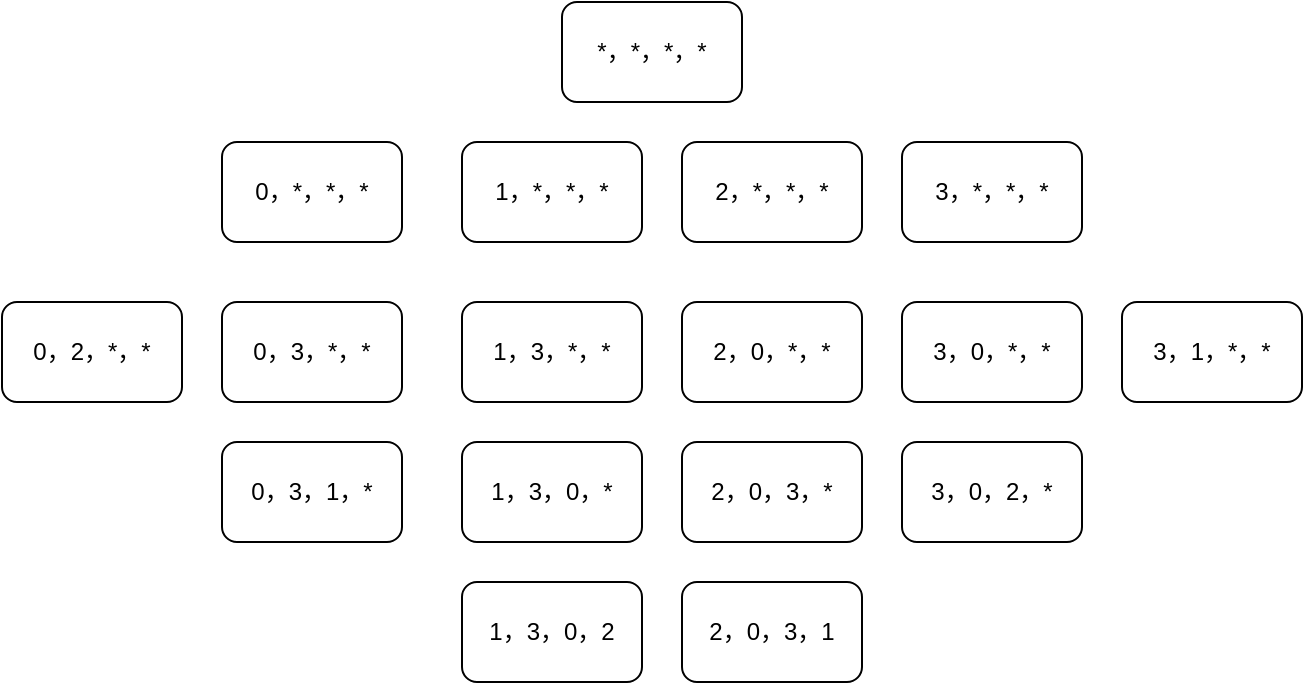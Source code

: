 <mxfile version="14.9.6" type="github">
  <diagram id="qf3aK_CPKDqACigrtI_M" name="Page-1">
    <mxGraphModel dx="946" dy="536" grid="1" gridSize="10" guides="1" tooltips="1" connect="1" arrows="1" fold="1" page="1" pageScale="1" pageWidth="827" pageHeight="1169" math="0" shadow="0">
      <root>
        <mxCell id="0" />
        <mxCell id="1" parent="0" />
        <mxCell id="ORsu_BjRNeNJkyaj8qCv-1" value="*，*，*，*" style="rounded=1;whiteSpace=wrap;html=1;" vertex="1" parent="1">
          <mxGeometry x="310" y="130" width="90" height="50" as="geometry" />
        </mxCell>
        <mxCell id="ORsu_BjRNeNJkyaj8qCv-12" value="0，*，*，*" style="rounded=1;whiteSpace=wrap;html=1;" vertex="1" parent="1">
          <mxGeometry x="140" y="200" width="90" height="50" as="geometry" />
        </mxCell>
        <mxCell id="ORsu_BjRNeNJkyaj8qCv-13" value="1，*，*，*" style="rounded=1;whiteSpace=wrap;html=1;" vertex="1" parent="1">
          <mxGeometry x="260" y="200" width="90" height="50" as="geometry" />
        </mxCell>
        <mxCell id="ORsu_BjRNeNJkyaj8qCv-14" value="2，*，*，*" style="rounded=1;whiteSpace=wrap;html=1;" vertex="1" parent="1">
          <mxGeometry x="370" y="200" width="90" height="50" as="geometry" />
        </mxCell>
        <mxCell id="ORsu_BjRNeNJkyaj8qCv-15" value="3，*，*，*" style="rounded=1;whiteSpace=wrap;html=1;" vertex="1" parent="1">
          <mxGeometry x="480" y="200" width="90" height="50" as="geometry" />
        </mxCell>
        <mxCell id="ORsu_BjRNeNJkyaj8qCv-16" value="0，2，*，*" style="rounded=1;whiteSpace=wrap;html=1;" vertex="1" parent="1">
          <mxGeometry x="30" y="280" width="90" height="50" as="geometry" />
        </mxCell>
        <mxCell id="ORsu_BjRNeNJkyaj8qCv-17" value="0，3，*，*" style="rounded=1;whiteSpace=wrap;html=1;" vertex="1" parent="1">
          <mxGeometry x="140" y="280" width="90" height="50" as="geometry" />
        </mxCell>
        <mxCell id="ORsu_BjRNeNJkyaj8qCv-18" value="1，3，*，*" style="rounded=1;whiteSpace=wrap;html=1;" vertex="1" parent="1">
          <mxGeometry x="260" y="280" width="90" height="50" as="geometry" />
        </mxCell>
        <mxCell id="ORsu_BjRNeNJkyaj8qCv-19" value="2，0，*，*" style="rounded=1;whiteSpace=wrap;html=1;" vertex="1" parent="1">
          <mxGeometry x="370" y="280" width="90" height="50" as="geometry" />
        </mxCell>
        <mxCell id="ORsu_BjRNeNJkyaj8qCv-20" value="3，0，*，*" style="rounded=1;whiteSpace=wrap;html=1;" vertex="1" parent="1">
          <mxGeometry x="480" y="280" width="90" height="50" as="geometry" />
        </mxCell>
        <mxCell id="ORsu_BjRNeNJkyaj8qCv-21" value="3，1，*，*" style="rounded=1;whiteSpace=wrap;html=1;" vertex="1" parent="1">
          <mxGeometry x="590" y="280" width="90" height="50" as="geometry" />
        </mxCell>
        <mxCell id="ORsu_BjRNeNJkyaj8qCv-22" value="1，3，0，*" style="rounded=1;whiteSpace=wrap;html=1;" vertex="1" parent="1">
          <mxGeometry x="260" y="350" width="90" height="50" as="geometry" />
        </mxCell>
        <mxCell id="ORsu_BjRNeNJkyaj8qCv-23" value="1，3，0，2" style="rounded=1;whiteSpace=wrap;html=1;" vertex="1" parent="1">
          <mxGeometry x="260" y="420" width="90" height="50" as="geometry" />
        </mxCell>
        <mxCell id="ORsu_BjRNeNJkyaj8qCv-24" value="2，0，3，*" style="rounded=1;whiteSpace=wrap;html=1;" vertex="1" parent="1">
          <mxGeometry x="370" y="350" width="90" height="50" as="geometry" />
        </mxCell>
        <mxCell id="ORsu_BjRNeNJkyaj8qCv-25" value="2，0，3，1" style="rounded=1;whiteSpace=wrap;html=1;" vertex="1" parent="1">
          <mxGeometry x="370" y="420" width="90" height="50" as="geometry" />
        </mxCell>
        <mxCell id="ORsu_BjRNeNJkyaj8qCv-26" value="0，3，1，*" style="rounded=1;whiteSpace=wrap;html=1;" vertex="1" parent="1">
          <mxGeometry x="140" y="350" width="90" height="50" as="geometry" />
        </mxCell>
        <mxCell id="ORsu_BjRNeNJkyaj8qCv-27" value="3，0，2，*" style="rounded=1;whiteSpace=wrap;html=1;" vertex="1" parent="1">
          <mxGeometry x="480" y="350" width="90" height="50" as="geometry" />
        </mxCell>
      </root>
    </mxGraphModel>
  </diagram>
</mxfile>
